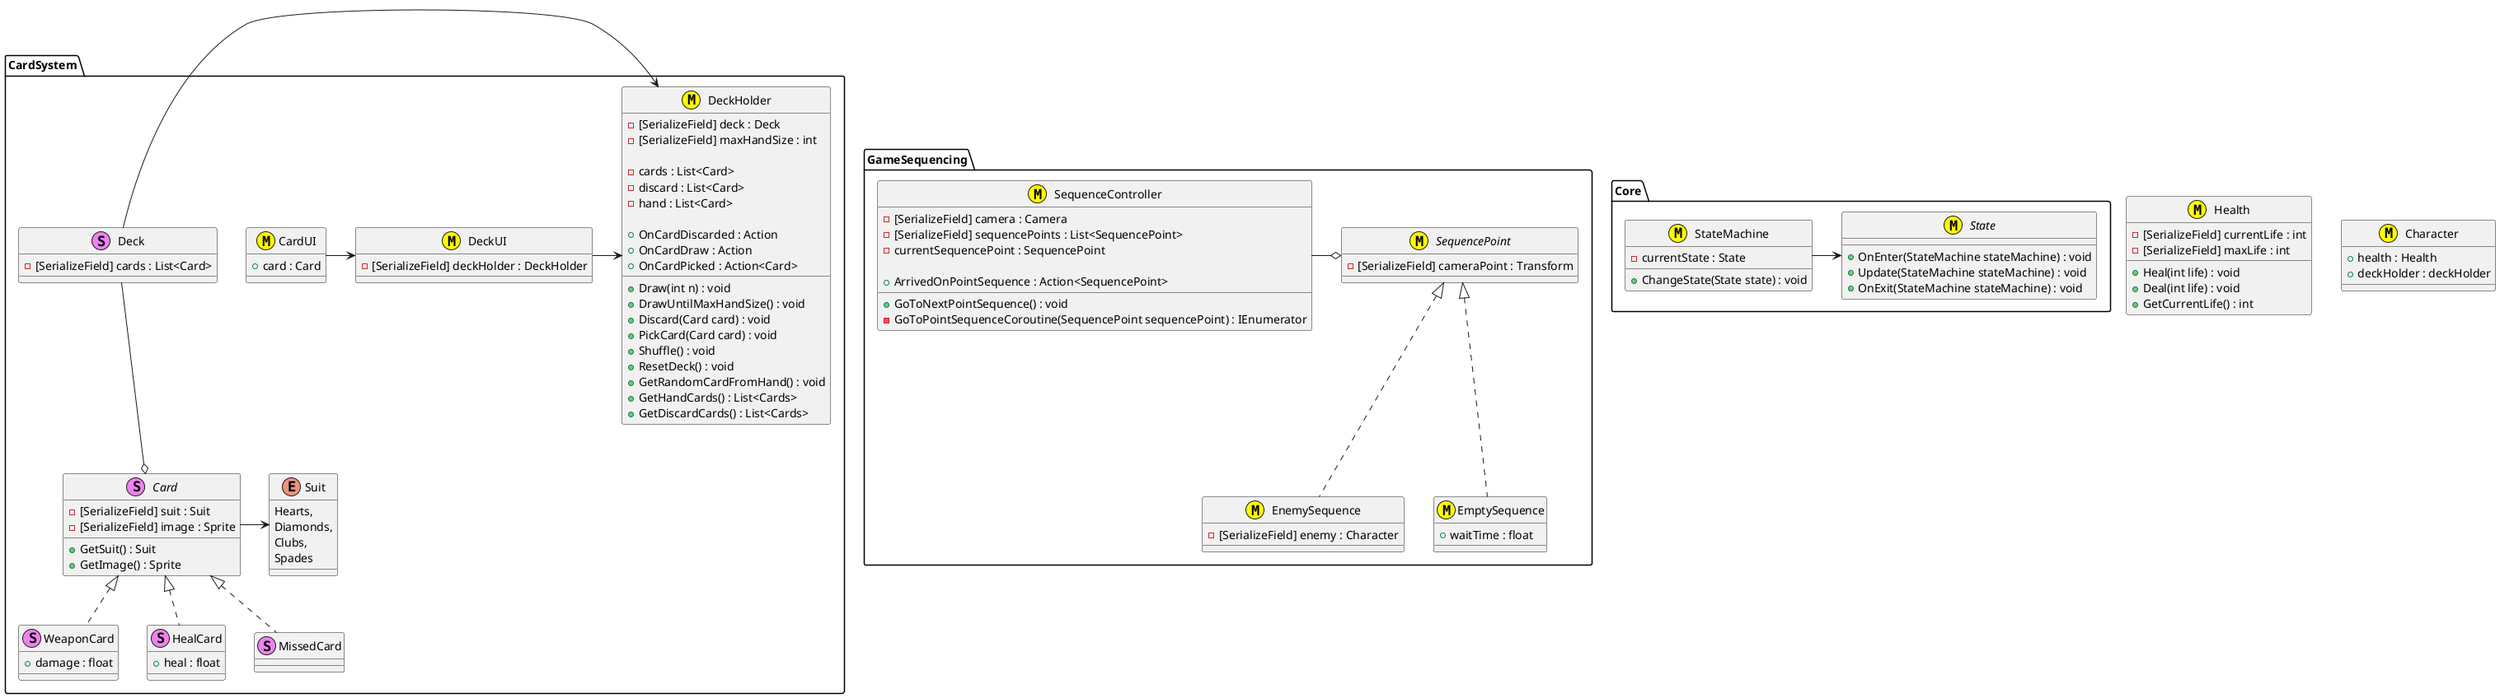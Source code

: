 ﻿@startuml

package CardSystem
{
    enum Suit
    {
        Hearts,
        Diamonds,
        Clubs,
        Spades
    }
    
    abstract class Card<<S, Violet>>
    {
        - [SerializeField] suit : Suit
        - [SerializeField] image : Sprite
        + GetSuit() : Suit
        + GetImage() : Sprite
    }
    
    class WeaponCard<<S, Violet>> implements Card
    {
        + damage : float
    }
    
    class HealCard<<S, Violet>> implements Card
    {
        + heal : float
    }
    
    class MissedCard<<S, Violet>> implements Card {}
    
    class Deck<<S, Violet>>
    {
        - [SerializeField] cards : List<Card>
    }
    
    class DeckHolder<<M, yellow>>
    {
        - [SerializeField] deck : Deck
        - [SerializeField] maxHandSize : int
        
        - cards : List<Card>
        - discard : List<Card>
        - hand : List<Card>
        
        + OnCardDiscarded : Action
        + OnCardDraw : Action
        + OnCardPicked : Action<Card>
        
        + Draw(int n) : void
        + DrawUntilMaxHandSize() : void
        + Discard(Card card) : void
        + PickCard(Card card) : void
        + Shuffle() : void
        + ResetDeck() : void
        + GetRandomCardFromHand() : void
        + GetHandCards() : List<Cards>
        + GetDiscardCards() : List<Cards>
    }
    
    class DeckUI<<M, yellow>>
    {
        - [SerializeField] deckHolder : DeckHolder
    }
    
    class CardUI<<M, yellow>>
    {
        + card : Card
    }
    
    DeckUI -> DeckHolder
    CardUI -> DeckUI
    
    Deck --o Card
    Deck -> DeckHolder
    Card -> Suit
}

class Health<<M, yellow>>
{
    - [SerializeField] currentLife : int
    - [SerializeField] maxLife : int
    
    + Heal(int life) : void
    + Deal(int life) : void
    + GetCurrentLife() : int
}

class Character<<M, yellow>>
{
    + health : Health
    + deckHolder : deckHolder
}

package GameSequencing
{
    class SequenceController<<M, yellow>>
    {
        - [SerializeField] camera : Camera
        - [SerializeField] sequencePoints : List<SequencePoint>
        - currentSequencePoint : SequencePoint
        
        + ArrivedOnPointSequence : Action<SequencePoint>
        + GoToNextPointSequence() : void
        - GoToPointSequenceCoroutine(SequencePoint sequencePoint) : IEnumerator
    }

    abstract class SequencePoint<<M, yellow>>
    {
        - [SerializeField] cameraPoint : Transform
    }
    
    class EnemySequence<<M, yellow>> implements SequencePoint
    {
        - [SerializeField] enemy : Character
    }
    
    class EmptySequence<<M, yellow>> implements SequencePoint
    {
        + waitTime : float
    }
    
    SequenceController -o SequencePoint
}

package Core
{
    abstract class State<<M, yellow>>
    {
        + OnEnter(StateMachine stateMachine) : void
        + Update(StateMachine stateMachine) : void
        + OnExit(StateMachine stateMachine) : void
    }
    
    class StateMachine<<M, yellow>>
    {
        - currentState : State
        + ChangeState(State state) : void
    }
    
    StateMachine -> State
}


@enduml